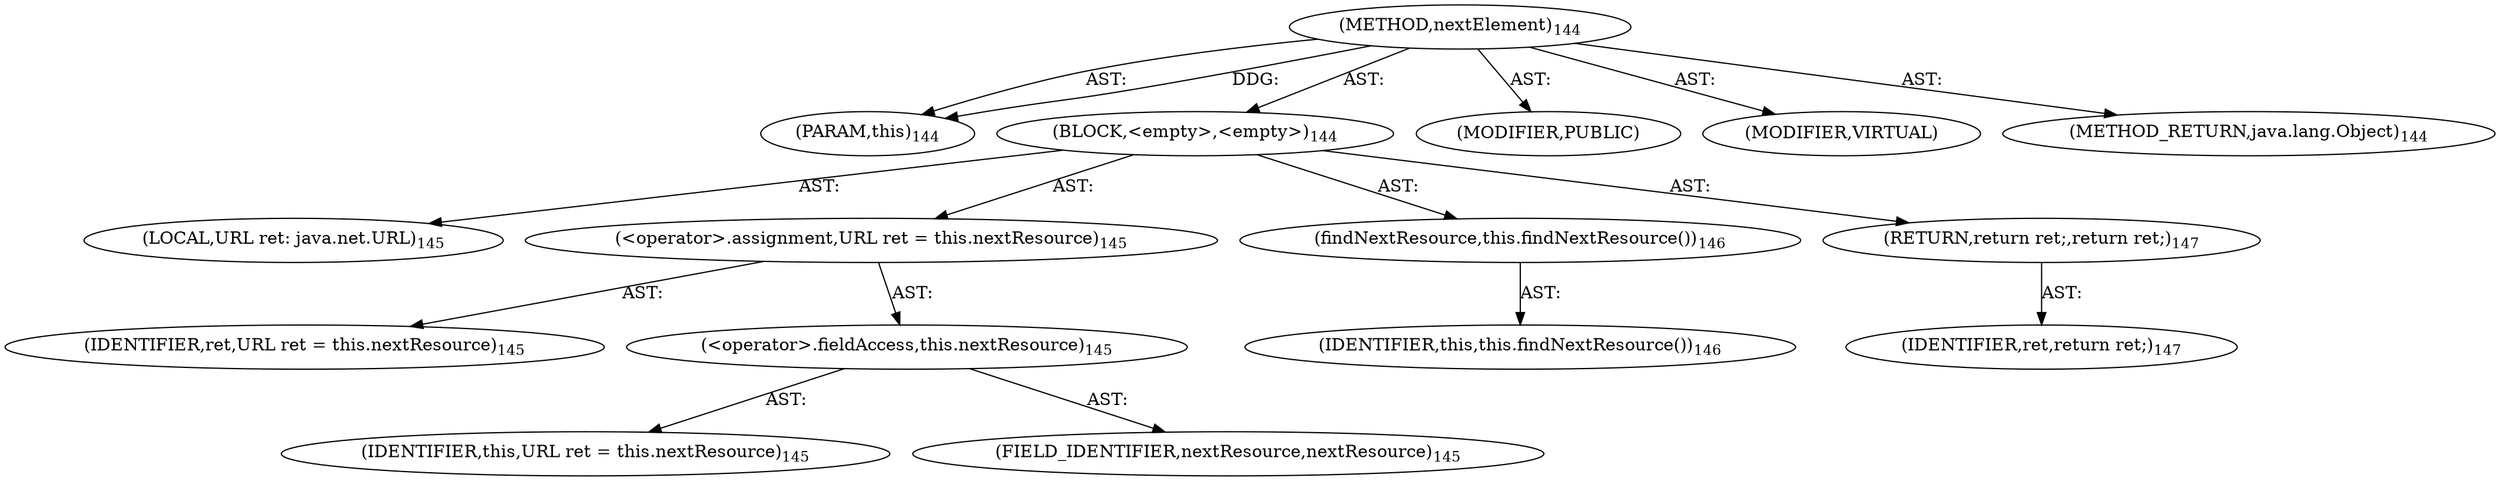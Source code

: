 digraph "nextElement" {  
"111669149698" [label = <(METHOD,nextElement)<SUB>144</SUB>> ]
"115964116993" [label = <(PARAM,this)<SUB>144</SUB>> ]
"25769803778" [label = <(BLOCK,&lt;empty&gt;,&lt;empty&gt;)<SUB>144</SUB>> ]
"94489280512" [label = <(LOCAL,URL ret: java.net.URL)<SUB>145</SUB>> ]
"30064771083" [label = <(&lt;operator&gt;.assignment,URL ret = this.nextResource)<SUB>145</SUB>> ]
"68719476823" [label = <(IDENTIFIER,ret,URL ret = this.nextResource)<SUB>145</SUB>> ]
"30064771084" [label = <(&lt;operator&gt;.fieldAccess,this.nextResource)<SUB>145</SUB>> ]
"68719476737" [label = <(IDENTIFIER,this,URL ret = this.nextResource)<SUB>145</SUB>> ]
"55834574852" [label = <(FIELD_IDENTIFIER,nextResource,nextResource)<SUB>145</SUB>> ]
"30064771085" [label = <(findNextResource,this.findNextResource())<SUB>146</SUB>> ]
"68719476738" [label = <(IDENTIFIER,this,this.findNextResource())<SUB>146</SUB>> ]
"146028888065" [label = <(RETURN,return ret;,return ret;)<SUB>147</SUB>> ]
"68719476824" [label = <(IDENTIFIER,ret,return ret;)<SUB>147</SUB>> ]
"133143986182" [label = <(MODIFIER,PUBLIC)> ]
"133143986183" [label = <(MODIFIER,VIRTUAL)> ]
"128849018882" [label = <(METHOD_RETURN,java.lang.Object)<SUB>144</SUB>> ]
  "111669149698" -> "115964116993"  [ label = "AST: "] 
  "111669149698" -> "25769803778"  [ label = "AST: "] 
  "111669149698" -> "133143986182"  [ label = "AST: "] 
  "111669149698" -> "133143986183"  [ label = "AST: "] 
  "111669149698" -> "128849018882"  [ label = "AST: "] 
  "25769803778" -> "94489280512"  [ label = "AST: "] 
  "25769803778" -> "30064771083"  [ label = "AST: "] 
  "25769803778" -> "30064771085"  [ label = "AST: "] 
  "25769803778" -> "146028888065"  [ label = "AST: "] 
  "30064771083" -> "68719476823"  [ label = "AST: "] 
  "30064771083" -> "30064771084"  [ label = "AST: "] 
  "30064771084" -> "68719476737"  [ label = "AST: "] 
  "30064771084" -> "55834574852"  [ label = "AST: "] 
  "30064771085" -> "68719476738"  [ label = "AST: "] 
  "146028888065" -> "68719476824"  [ label = "AST: "] 
  "111669149698" -> "115964116993"  [ label = "DDG: "] 
}
